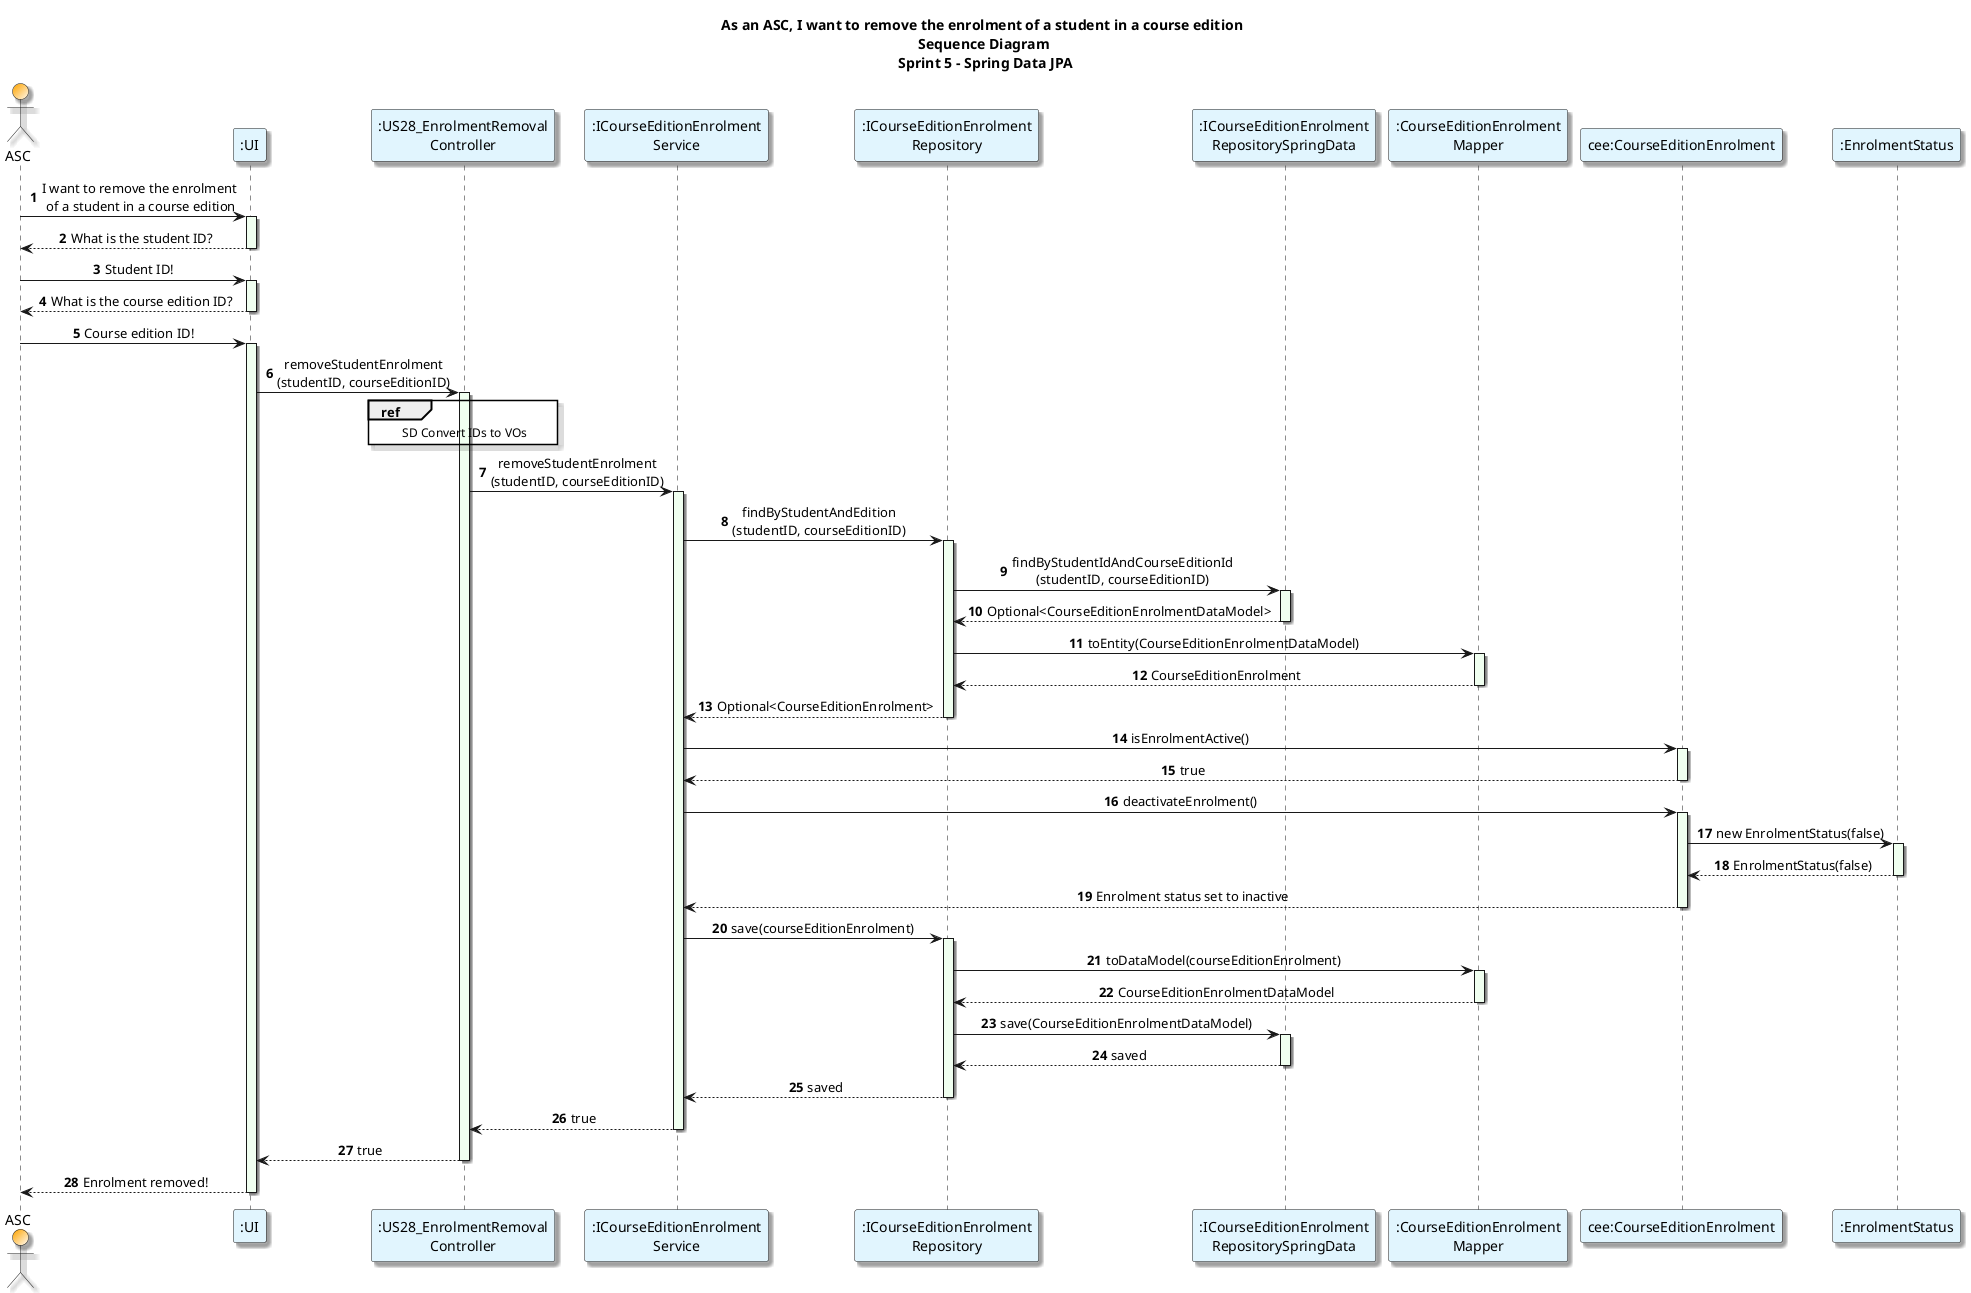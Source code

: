 @startuml

title As an ASC, I want to remove the enrolment of a student in a course edition \n Sequence Diagram \n Sprint 5 - Spring Data JPA
autonumber
skinparam {
  ActivityPadding 2
  ActivityMargin 2
  BoxPadding 2
}
skinparam defaultTextAlignment center
skinparam shadowing true

actor ASC #Orange/White
participant ":UI" as UI #E1F5FE
participant ":US28_EnrolmentRemoval\nController" as Controller #E1F5FE
participant ":ICourseEditionEnrolment\nService" as Service #E1F5FE
participant ":ICourseEditionEnrolment\nRepository" as Repository #E1F5FE
participant ":ICourseEditionEnrolment\nRepositorySpringData" as SpringDataRepo #E1F5FE
participant ":CourseEditionEnrolment\nMapper" as Mapper #E1F5FE

' Step 1: ASC triggers removal
ASC -> UI : I want to remove the enrolment\n of a student in a course edition
activate UI #HoneyDew
UI --> ASC : What is the student ID?
deactivate UI
ASC -> UI : Student ID!
activate UI #HoneyDew
UI --> ASC : What is the course edition ID?
deactivate UI
ASC -> UI : Course edition ID!
activate UI #HoneyDew
UI -> Controller: removeStudentEnrolment\n(studentID, courseEditionID)
ref over Controller
    SD Convert IDs to VOs
end ref
activate Controller #HoneyDew

' Step 2: Delegate to service
Controller -> Service: removeStudentEnrolment\n(studentID, courseEditionID)
activate Service #HoneyDew

' Step 3: Check if enrolment exists
Service -> Repository: findByStudentAndEdition\n(studentID, courseEditionID)
activate Repository #HoneyDew
Repository -> SpringDataRepo: findByStudentIdAndCourseEditionId\n(studentID, courseEditionID)
activate SpringDataRepo #HoneyDew
SpringDataRepo --> Repository: Optional<CourseEditionEnrolmentDataModel>
deactivate SpringDataRepo

' Step 4: Map to domain entity
Repository -> Mapper: toEntity(CourseEditionEnrolmentDataModel)
activate Mapper #HoneyDew
Mapper --> Repository: CourseEditionEnrolment
deactivate Mapper
Repository --> Service: Optional<CourseEditionEnrolment>
deactivate Repository

' Step 5: Deactivate Enrolment
participant "cee:CourseEditionEnrolment" as Enrolment #E1F5FE
Service -> Enrolment : isEnrolmentActive()
activate Enrolment #HoneyDew
Enrolment --> Service : true
deactivate Enrolment
Service -> Enrolment : deactivateEnrolment()
activate Enrolment #HoneyDew
participant ":EnrolmentStatus" as Status #E1F5FE
Enrolment -> Status : new EnrolmentStatus(false)
activate Status #HoneyDew
Status --> Enrolment : EnrolmentStatus(false)
deactivate Status
Enrolment --> Service : Enrolment status set to inactive
deactivate Enrolment

' Step 6: Persist updated enrolment
Service -> Repository: save(courseEditionEnrolment)
activate Repository #HoneyDew
Repository -> Mapper: toDataModel(courseEditionEnrolment)
activate Mapper #HoneyDew
Mapper --> Repository: CourseEditionEnrolmentDataModel
deactivate Mapper

Repository -> SpringDataRepo: save(CourseEditionEnrolmentDataModel)
activate SpringDataRepo #HoneyDew
SpringDataRepo --> Repository: saved
deactivate SpringDataRepo
Repository --> Service: saved
deactivate Repository

' Step 7: Response flow back
Service --> Controller: true
deactivate Service
Controller --> UI: true
deactivate Controller
UI --> ASC: Enrolment removed!
deactivate UI


@enduml
